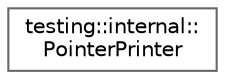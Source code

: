 digraph "Graphical Class Hierarchy"
{
 // LATEX_PDF_SIZE
  bgcolor="transparent";
  edge [fontname=Helvetica,fontsize=10,labelfontname=Helvetica,labelfontsize=10];
  node [fontname=Helvetica,fontsize=10,shape=box,height=0.2,width=0.4];
  rankdir="LR";
  Node0 [id="Node000000",label="testing::internal::\lPointerPrinter",height=0.2,width=0.4,color="grey40", fillcolor="white", style="filled",URL="$structtesting_1_1internal_1_1PointerPrinter.html",tooltip=" "];
}
